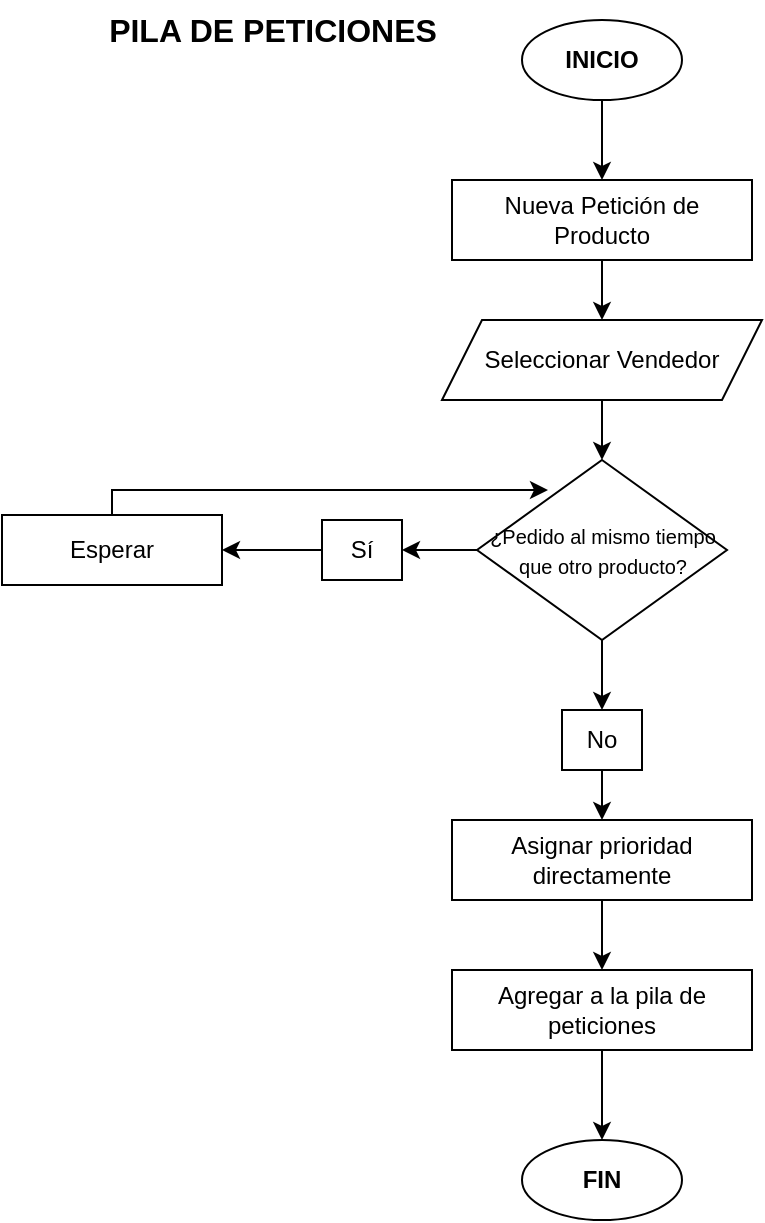 <mxfile version="23.1.0" type="github">
  <diagram id="C5RBs43oDa-KdzZeNtuy" name="Page-1">
    <mxGraphModel dx="1434" dy="741" grid="1" gridSize="10" guides="1" tooltips="1" connect="1" arrows="1" fold="1" page="1" pageScale="1" pageWidth="827" pageHeight="1169" background="none" math="0" shadow="0">
      <root>
        <mxCell id="WIyWlLk6GJQsqaUBKTNV-0" />
        <mxCell id="WIyWlLk6GJQsqaUBKTNV-1" parent="WIyWlLk6GJQsqaUBKTNV-0" />
        <mxCell id="KXw1aKZI4elZVQ5XW_tO-2" style="edgeStyle=orthogonalEdgeStyle;rounded=0;orthogonalLoop=1;jettySize=auto;html=1;exitX=0;exitY=0.5;exitDx=0;exitDy=0;entryX=1;entryY=0.5;entryDx=0;entryDy=0;" parent="WIyWlLk6GJQsqaUBKTNV-1" source="WuzCzDK2jLKwMSGD9dU1-0" target="KXw1aKZI4elZVQ5XW_tO-1" edge="1">
          <mxGeometry relative="1" as="geometry" />
        </mxCell>
        <mxCell id="WuzCzDK2jLKwMSGD9dU1-0" value="Sí" style="rounded=0;whiteSpace=wrap;html=1;" parent="WIyWlLk6GJQsqaUBKTNV-1" vertex="1">
          <mxGeometry x="270" y="340" width="40" height="30" as="geometry" />
        </mxCell>
        <mxCell id="WuzCzDK2jLKwMSGD9dU1-23" style="edgeStyle=orthogonalEdgeStyle;rounded=0;orthogonalLoop=1;jettySize=auto;html=1;exitX=0.5;exitY=1;exitDx=0;exitDy=0;entryX=0.5;entryY=0;entryDx=0;entryDy=0;" parent="WIyWlLk6GJQsqaUBKTNV-1" source="WuzCzDK2jLKwMSGD9dU1-1" target="WuzCzDK2jLKwMSGD9dU1-3" edge="1">
          <mxGeometry relative="1" as="geometry" />
        </mxCell>
        <mxCell id="WuzCzDK2jLKwMSGD9dU1-1" value="Asignar prioridad directamente" style="rounded=0;whiteSpace=wrap;html=1;" parent="WIyWlLk6GJQsqaUBKTNV-1" vertex="1">
          <mxGeometry x="335" y="490" width="150" height="40" as="geometry" />
        </mxCell>
        <mxCell id="WuzCzDK2jLKwMSGD9dU1-24" style="edgeStyle=orthogonalEdgeStyle;rounded=0;orthogonalLoop=1;jettySize=auto;html=1;exitX=0.5;exitY=1;exitDx=0;exitDy=0;entryX=0.5;entryY=0;entryDx=0;entryDy=0;" parent="WIyWlLk6GJQsqaUBKTNV-1" source="WuzCzDK2jLKwMSGD9dU1-3" target="WuzCzDK2jLKwMSGD9dU1-9" edge="1">
          <mxGeometry relative="1" as="geometry">
            <mxPoint x="410" y="670" as="targetPoint" />
          </mxGeometry>
        </mxCell>
        <mxCell id="WuzCzDK2jLKwMSGD9dU1-3" value="Agregar a la pila de peticiones" style="rounded=0;whiteSpace=wrap;html=1;" parent="WIyWlLk6GJQsqaUBKTNV-1" vertex="1">
          <mxGeometry x="335" y="565" width="150" height="40" as="geometry" />
        </mxCell>
        <mxCell id="WuzCzDK2jLKwMSGD9dU1-14" style="edgeStyle=orthogonalEdgeStyle;rounded=0;orthogonalLoop=1;jettySize=auto;html=1;exitX=0.5;exitY=1;exitDx=0;exitDy=0;entryX=0.5;entryY=0;entryDx=0;entryDy=0;" parent="WIyWlLk6GJQsqaUBKTNV-1" source="WuzCzDK2jLKwMSGD9dU1-4" edge="1">
          <mxGeometry relative="1" as="geometry">
            <mxPoint x="410" y="310" as="targetPoint" />
          </mxGeometry>
        </mxCell>
        <mxCell id="WuzCzDK2jLKwMSGD9dU1-4" value="Seleccionar Vendedor" style="shape=parallelogram;perimeter=parallelogramPerimeter;whiteSpace=wrap;html=1;fixedSize=1;" parent="WIyWlLk6GJQsqaUBKTNV-1" vertex="1">
          <mxGeometry x="330" y="240" width="160" height="40" as="geometry" />
        </mxCell>
        <mxCell id="WuzCzDK2jLKwMSGD9dU1-13" style="edgeStyle=orthogonalEdgeStyle;rounded=0;orthogonalLoop=1;jettySize=auto;html=1;exitX=0.5;exitY=1;exitDx=0;exitDy=0;entryX=0.5;entryY=0;entryDx=0;entryDy=0;" parent="WIyWlLk6GJQsqaUBKTNV-1" target="WuzCzDK2jLKwMSGD9dU1-4" edge="1">
          <mxGeometry relative="1" as="geometry">
            <mxPoint x="410" y="210" as="sourcePoint" />
          </mxGeometry>
        </mxCell>
        <mxCell id="WuzCzDK2jLKwMSGD9dU1-7" value="&lt;span style=&quot;font-size: 16px;&quot;&gt;&lt;b&gt;PILA DE PETICIONES&lt;/b&gt;&lt;/span&gt;" style="text;html=1;align=center;verticalAlign=middle;resizable=0;points=[];autosize=1;strokeColor=none;fillColor=none;" parent="WIyWlLk6GJQsqaUBKTNV-1" vertex="1">
          <mxGeometry x="150" y="80" width="190" height="30" as="geometry" />
        </mxCell>
        <mxCell id="WuzCzDK2jLKwMSGD9dU1-12" style="edgeStyle=orthogonalEdgeStyle;rounded=0;orthogonalLoop=1;jettySize=auto;html=1;exitX=0.5;exitY=1;exitDx=0;exitDy=0;entryX=0.5;entryY=0;entryDx=0;entryDy=0;" parent="WIyWlLk6GJQsqaUBKTNV-1" source="WuzCzDK2jLKwMSGD9dU1-8" edge="1">
          <mxGeometry relative="1" as="geometry">
            <mxPoint x="410" y="170" as="targetPoint" />
          </mxGeometry>
        </mxCell>
        <mxCell id="WuzCzDK2jLKwMSGD9dU1-8" value="&lt;b&gt;INICIO&lt;/b&gt;" style="ellipse;whiteSpace=wrap;html=1;" parent="WIyWlLk6GJQsqaUBKTNV-1" vertex="1">
          <mxGeometry x="370" y="90" width="80" height="40" as="geometry" />
        </mxCell>
        <mxCell id="WuzCzDK2jLKwMSGD9dU1-9" value="&lt;b&gt;FIN&lt;/b&gt;" style="ellipse;whiteSpace=wrap;html=1;" parent="WIyWlLk6GJQsqaUBKTNV-1" vertex="1">
          <mxGeometry x="370" y="650" width="80" height="40" as="geometry" />
        </mxCell>
        <mxCell id="WuzCzDK2jLKwMSGD9dU1-17" style="edgeStyle=orthogonalEdgeStyle;rounded=0;orthogonalLoop=1;jettySize=auto;html=1;exitX=0;exitY=0.5;exitDx=0;exitDy=0;" parent="WIyWlLk6GJQsqaUBKTNV-1" source="WuzCzDK2jLKwMSGD9dU1-15" target="WuzCzDK2jLKwMSGD9dU1-0" edge="1">
          <mxGeometry relative="1" as="geometry" />
        </mxCell>
        <mxCell id="WuzCzDK2jLKwMSGD9dU1-20" style="edgeStyle=orthogonalEdgeStyle;rounded=0;orthogonalLoop=1;jettySize=auto;html=1;exitX=0.5;exitY=1;exitDx=0;exitDy=0;entryX=0.5;entryY=0;entryDx=0;entryDy=0;" parent="WIyWlLk6GJQsqaUBKTNV-1" source="WuzCzDK2jLKwMSGD9dU1-15" target="WuzCzDK2jLKwMSGD9dU1-19" edge="1">
          <mxGeometry relative="1" as="geometry" />
        </mxCell>
        <mxCell id="WuzCzDK2jLKwMSGD9dU1-15" value="&lt;span style=&quot;font-size: 10px;&quot;&gt;¿Pedido al mismo tiempo que otro producto?&lt;/span&gt;" style="rhombus;whiteSpace=wrap;html=1;" parent="WIyWlLk6GJQsqaUBKTNV-1" vertex="1">
          <mxGeometry x="347.5" y="310" width="125" height="90" as="geometry" />
        </mxCell>
        <mxCell id="WuzCzDK2jLKwMSGD9dU1-22" style="edgeStyle=orthogonalEdgeStyle;rounded=0;orthogonalLoop=1;jettySize=auto;html=1;exitX=0.5;exitY=1;exitDx=0;exitDy=0;entryX=0.5;entryY=0;entryDx=0;entryDy=0;" parent="WIyWlLk6GJQsqaUBKTNV-1" source="WuzCzDK2jLKwMSGD9dU1-19" target="WuzCzDK2jLKwMSGD9dU1-1" edge="1">
          <mxGeometry relative="1" as="geometry" />
        </mxCell>
        <mxCell id="WuzCzDK2jLKwMSGD9dU1-19" value="No" style="rounded=0;whiteSpace=wrap;html=1;" parent="WIyWlLk6GJQsqaUBKTNV-1" vertex="1">
          <mxGeometry x="390" y="435" width="40" height="30" as="geometry" />
        </mxCell>
        <mxCell id="KXw1aKZI4elZVQ5XW_tO-0" value="Nueva Petición de Producto" style="rounded=0;whiteSpace=wrap;html=1;" parent="WIyWlLk6GJQsqaUBKTNV-1" vertex="1">
          <mxGeometry x="335" y="170" width="150" height="40" as="geometry" />
        </mxCell>
        <mxCell id="KXw1aKZI4elZVQ5XW_tO-1" value="Esperar" style="rounded=0;whiteSpace=wrap;html=1;fillColor=none;" parent="WIyWlLk6GJQsqaUBKTNV-1" vertex="1">
          <mxGeometry x="110" y="337.5" width="110" height="35" as="geometry" />
        </mxCell>
        <mxCell id="XpFkBA8-bqwB3f7aprFc-2" style="edgeStyle=orthogonalEdgeStyle;rounded=0;orthogonalLoop=1;jettySize=auto;html=1;exitX=0.5;exitY=0;exitDx=0;exitDy=0;entryX=0.284;entryY=0.167;entryDx=0;entryDy=0;entryPerimeter=0;" edge="1" parent="WIyWlLk6GJQsqaUBKTNV-1" source="KXw1aKZI4elZVQ5XW_tO-1" target="WuzCzDK2jLKwMSGD9dU1-15">
          <mxGeometry relative="1" as="geometry">
            <Array as="points">
              <mxPoint x="165" y="325" />
            </Array>
          </mxGeometry>
        </mxCell>
      </root>
    </mxGraphModel>
  </diagram>
</mxfile>
